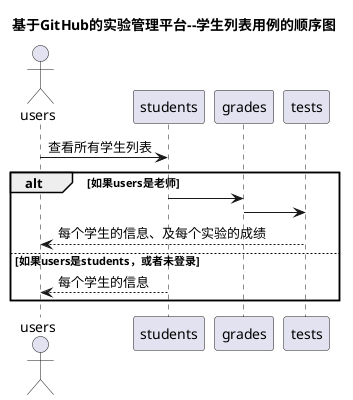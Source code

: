 @startuml
title 基于GitHub的实验管理平台--学生列表用例的顺序图
actor users
users -> students: 查看所有学生列表
alt 如果users是老师
	students -> grades
	grades -> tests
	tests --> users:每个学生的信息、及每个实验的成绩
else 如果users是students，或者未登录
    students --> users:每个学生的信息
end

@enduml